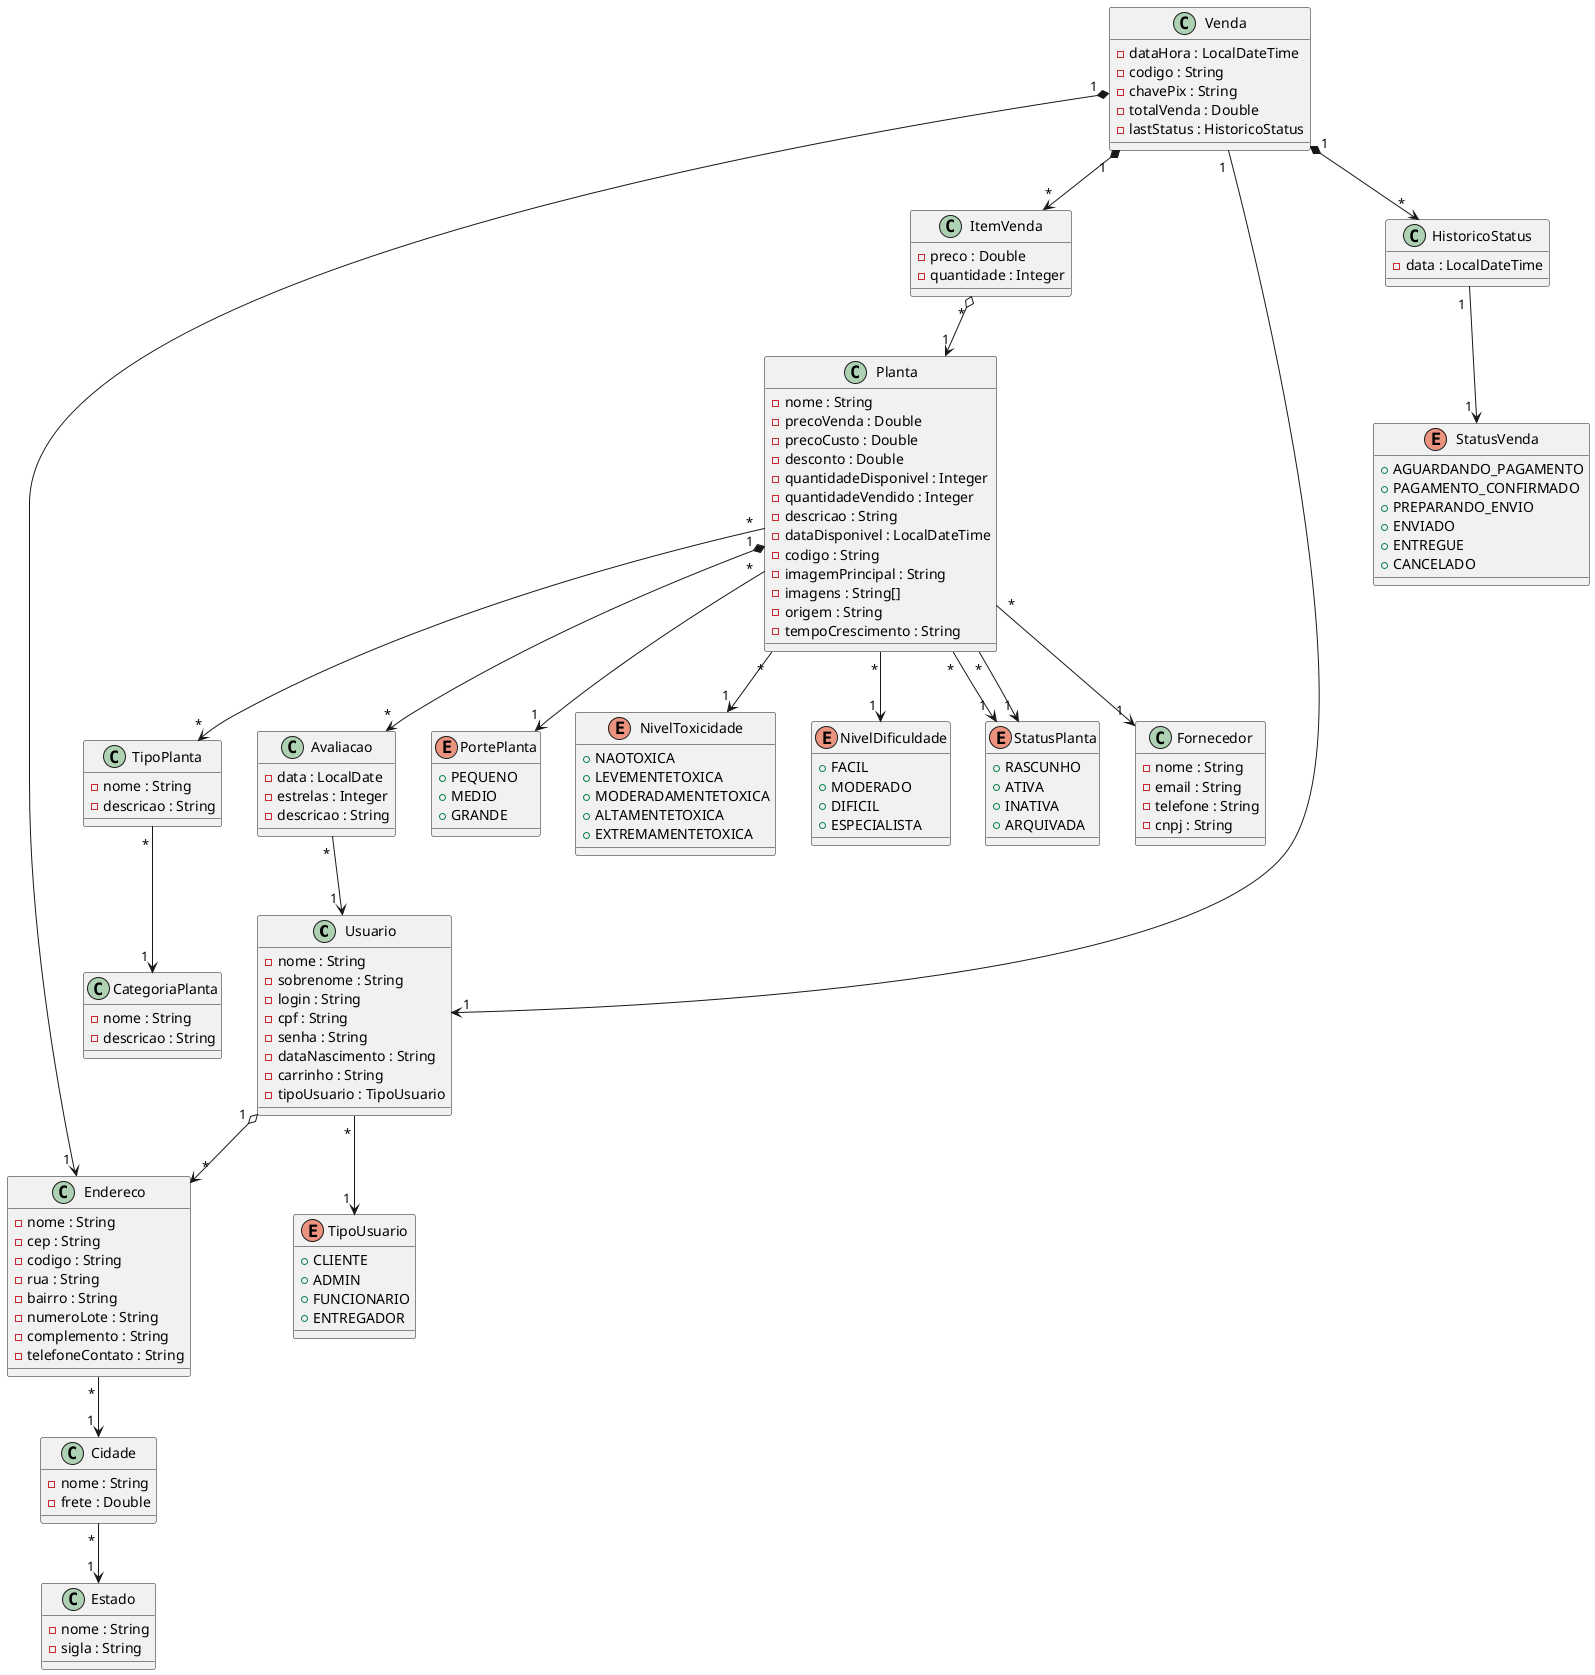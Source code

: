 @startuml TrabalhoTopicos

class Usuario {
  - nome : String
  - sobrenome : String
  - login : String
  - cpf : String
  - senha : String
  - dataNascimento : String
  - carrinho : String
  - tipoUsuario : TipoUsuario
}

Usuario " * " --> " 1 " TipoUsuario
Usuario " 1 " o--> " * " Endereco

enum TipoUsuario{
  + CLIENTE
  + ADMIN
  + FUNCIONARIO
  + ENTREGADOR
}

class Endereco {
  - nome : String
  - cep : String
  - codigo : String
  - rua : String
  - bairro : String
  - numeroLote : String
  - complemento : String
  - telefoneContato : String
}

Endereco " * " --> " 1 " Cidade

class Cidade {
  - nome : String
  - frete : Double
}

Cidade " * " --> " 1 " Estado

class Estado {
  - nome : String
  - sigla : String
}

class Fornecedor {
  - nome : String
  - email : String
  - telefone : String
  - cnpj : String

}

class CategoriaPlanta {
  - nome : String
  - descricao : String
}

class TipoPlanta {
  - nome : String
  - descricao : String
}

TipoPlanta " * " --> " 1 " CategoriaPlanta

class Planta {
  - nome : String
  - precoVenda : Double
  - precoCusto : Double
  - desconto : Double
  - quantidadeDisponivel : Integer
  - quantidadeVendido : Integer
  - descricao : String
  - dataDisponivel : LocalDateTime
  - codigo : String
  - imagemPrincipal : String
  - imagens : String[]
  - origem : String
  - tempoCrescimento : String
}

Planta " * " --> " 1 " PortePlanta
Planta " * " --> " 1 " NivelToxicidade
Planta " * " --> " 1 " NivelDificuldade
Planta " * " --> " * " TipoPlanta
Planta " * " --> " 1 " StatusPlanta
Planta " * " --> " 1 " Fornecedor

enum NivelToxicidade {
  + NAOTOXICA
  + LEVEMENTETOXICA
  + MODERADAMENTETOXICA
  + ALTAMENTETOXICA
  + EXTREMAMENTETOXICA
}

enum NivelDificuldade {
  + FACIL
  + MODERADO
  + DIFICIL
  + ESPECIALISTA 
}

enum PortePlanta {
  + PEQUENO
  + MEDIO
  + GRANDE
}

enum StatusPlanta {
  + RASCUNHO
  + ATIVA
  + INATIVA
  + ARQUIVADA
}

Planta " * " --> " 1 " StatusPlanta


class ItemVenda {
  - preco : Double
  - quantidade : Integer
}

ItemVenda " * " o--> " 1" Planta


class HistoricoStatus {
  - data : LocalDateTime
}

enum StatusVenda {
  + AGUARDANDO_PAGAMENTO
  + PAGAMENTO_CONFIRMADO
  + PREPARANDO_ENVIO
  + ENVIADO
  + ENTREGUE
  + CANCELADO
}

HistoricoStatus " 1 " --> " 1 " StatusVenda

class Venda {
  - dataHora : LocalDateTime
  - codigo : String
  - chavePix : String
  - totalVenda : Double
  - lastStatus : HistoricoStatus
}

Venda " 1 " *--> " *" ItemVenda
Venda " 1 " *--> " * " HistoricoStatus
Venda " 1 " --> " 1 " Usuario
Venda " 1 " *--> " 1 " Endereco

class Avaliacao {
   - data : LocalDate
   - estrelas : Integer
   - descricao : String
}

Avaliacao " * " --> " 1 " Usuario
Planta " 1 " *--> " * " Avaliacao



@enduml